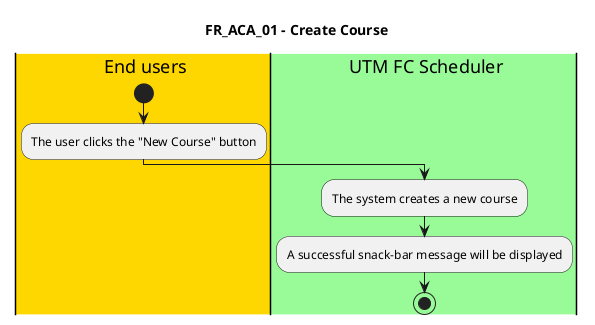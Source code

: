 @startuml FR_ACA_01
title FR_ACA_01 - Create Course


|#gold|eu| End users
|#palegreen|sys| UTM FC Scheduler

|eu|
start
:The user clicks the "New Course" button;

|sys|
:The system creates a new course;
:A successful snack-bar message will be displayed;

stop

@enduml
